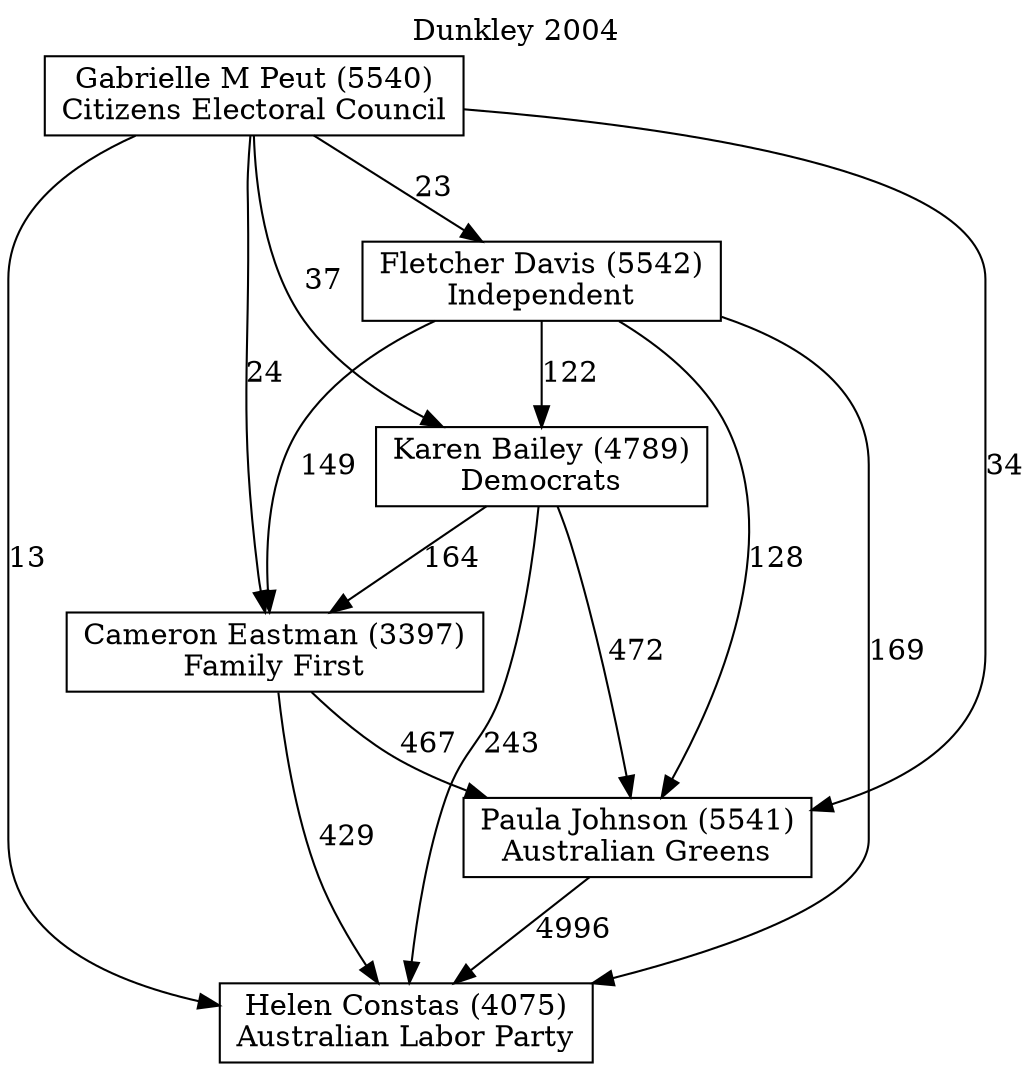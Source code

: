 // House preference flow
digraph "Helen Constas (4075)_Dunkley_2004" {
	graph [label="Dunkley 2004" labelloc=t mclimit=10]
	node [shape=box]
	"Helen Constas (4075)" [label="Helen Constas (4075)
Australian Labor Party"]
	"Paula Johnson (5541)" [label="Paula Johnson (5541)
Australian Greens"]
	"Cameron Eastman (3397)" [label="Cameron Eastman (3397)
Family First"]
	"Karen Bailey (4789)" [label="Karen Bailey (4789)
Democrats"]
	"Fletcher Davis (5542)" [label="Fletcher Davis (5542)
Independent"]
	"Gabrielle M Peut (5540)" [label="Gabrielle M Peut (5540)
Citizens Electoral Council"]
	"Paula Johnson (5541)" -> "Helen Constas (4075)" [label=4996]
	"Cameron Eastman (3397)" -> "Paula Johnson (5541)" [label=467]
	"Karen Bailey (4789)" -> "Cameron Eastman (3397)" [label=164]
	"Fletcher Davis (5542)" -> "Karen Bailey (4789)" [label=122]
	"Gabrielle M Peut (5540)" -> "Fletcher Davis (5542)" [label=23]
	"Cameron Eastman (3397)" -> "Helen Constas (4075)" [label=429]
	"Karen Bailey (4789)" -> "Helen Constas (4075)" [label=243]
	"Fletcher Davis (5542)" -> "Helen Constas (4075)" [label=169]
	"Gabrielle M Peut (5540)" -> "Helen Constas (4075)" [label=13]
	"Gabrielle M Peut (5540)" -> "Karen Bailey (4789)" [label=37]
	"Fletcher Davis (5542)" -> "Cameron Eastman (3397)" [label=149]
	"Gabrielle M Peut (5540)" -> "Cameron Eastman (3397)" [label=24]
	"Karen Bailey (4789)" -> "Paula Johnson (5541)" [label=472]
	"Fletcher Davis (5542)" -> "Paula Johnson (5541)" [label=128]
	"Gabrielle M Peut (5540)" -> "Paula Johnson (5541)" [label=34]
}
